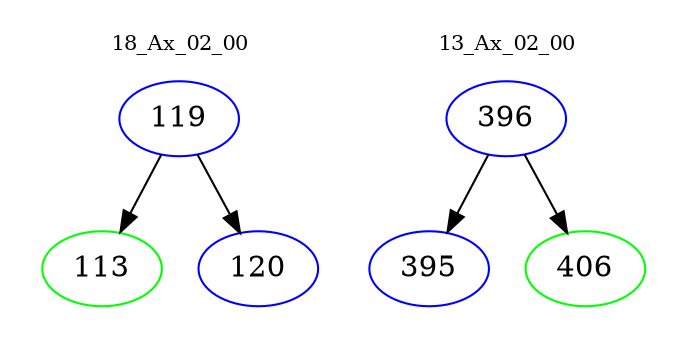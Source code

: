digraph{
subgraph cluster_0 {
color = white
label = "18_Ax_02_00";
fontsize=10;
T0_119 [label="119", color="blue"]
T0_119 -> T0_113 [color="black"]
T0_113 [label="113", color="green"]
T0_119 -> T0_120 [color="black"]
T0_120 [label="120", color="blue"]
}
subgraph cluster_1 {
color = white
label = "13_Ax_02_00";
fontsize=10;
T1_396 [label="396", color="blue"]
T1_396 -> T1_395 [color="black"]
T1_395 [label="395", color="blue"]
T1_396 -> T1_406 [color="black"]
T1_406 [label="406", color="green"]
}
}

